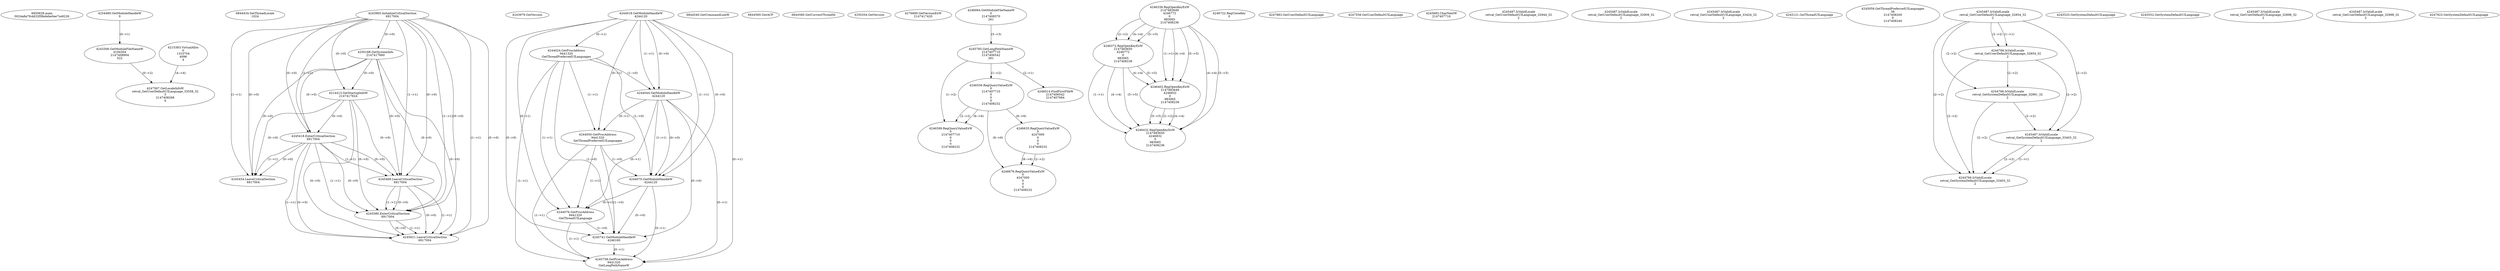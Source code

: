 // Global SCDG with merge call
digraph {
	0 [label="6850628.main
0024a8a7fcdd32f0fedebe0ee7ce9226"]
	1 [label="4254480.GetModuleHandleW
0"]
	2 [label="6844434.SetThreadLocale
1024"]
	3 [label="4243965.InitializeCriticalSection
6917004"]
	4 [label="4243979.GetVersion
"]
	5 [label="4244018.GetModuleHandleW
4244120"]
	6 [label="4244024.GetProcAddress
9441320
GetThreadPreferredUILanguages"]
	5 -> 6 [label="(0-->1)"]
	7 [label="4244044.GetModuleHandleW
4244120"]
	5 -> 7 [label="(1-->1)"]
	5 -> 7 [label="(0-->0)"]
	6 -> 7 [label="(1-->0)"]
	8 [label="4244050.GetProcAddress
9441320
SetThreadPreferredUILanguages"]
	5 -> 8 [label="(0-->1)"]
	6 -> 8 [label="(1-->1)"]
	7 -> 8 [label="(0-->1)"]
	9 [label="4244070.GetModuleHandleW
4244120"]
	5 -> 9 [label="(1-->1)"]
	7 -> 9 [label="(1-->1)"]
	5 -> 9 [label="(0-->0)"]
	6 -> 9 [label="(1-->0)"]
	7 -> 9 [label="(0-->0)"]
	8 -> 9 [label="(1-->0)"]
	10 [label="4244076.GetProcAddress
9441320
GetThreadUILanguage"]
	5 -> 10 [label="(0-->1)"]
	6 -> 10 [label="(1-->1)"]
	7 -> 10 [label="(0-->1)"]
	8 -> 10 [label="(1-->1)"]
	9 -> 10 [label="(0-->1)"]
	11 [label="4250188.GetSystemInfo
2147417660"]
	3 -> 11 [label="(0-->0)"]
	12 [label="6844540.GetCommandLineW
"]
	13 [label="4214413.GetStartupInfoW
2147417624"]
	3 -> 13 [label="(0-->0)"]
	11 -> 13 [label="(0-->0)"]
	14 [label="6844560.GetACP
"]
	15 [label="6844580.GetCurrentThreadId
"]
	16 [label="4250204.GetVersion
"]
	17 [label="4276690.GetVersionExW
2147417420"]
	18 [label="4243306.GetModuleFileNameW
4194304
2147408904
522"]
	1 -> 18 [label="(0-->1)"]
	19 [label="4248064.GetModuleFileNameW
0
2147408370
261"]
	20 [label="4215383.VirtualAlloc
0
1310704
4096
4"]
	21 [label="4246338.RegOpenKeyExW
2147483649
4246772
0
983065
2147408236"]
	22 [label="4246372.RegOpenKeyExW
2147483650
4246772
0
983065
2147408236"]
	21 -> 22 [label="(2-->2)"]
	21 -> 22 [label="(4-->4)"]
	21 -> 22 [label="(5-->5)"]
	23 [label="4246402.RegOpenKeyExW
2147483649
4246832
0
983065
2147408236"]
	21 -> 23 [label="(1-->1)"]
	21 -> 23 [label="(4-->4)"]
	22 -> 23 [label="(4-->4)"]
	21 -> 23 [label="(5-->5)"]
	22 -> 23 [label="(5-->5)"]
	24 [label="4245741.GetModuleHandleW
4246160"]
	5 -> 24 [label="(0-->0)"]
	6 -> 24 [label="(1-->0)"]
	7 -> 24 [label="(0-->0)"]
	8 -> 24 [label="(1-->0)"]
	9 -> 24 [label="(0-->0)"]
	10 -> 24 [label="(1-->0)"]
	25 [label="4245758.GetProcAddress
9441320
GetLongPathNameW"]
	5 -> 25 [label="(0-->1)"]
	6 -> 25 [label="(1-->1)"]
	7 -> 25 [label="(0-->1)"]
	8 -> 25 [label="(1-->1)"]
	9 -> 25 [label="(0-->1)"]
	10 -> 25 [label="(1-->1)"]
	24 -> 25 [label="(0-->1)"]
	26 [label="4245785.GetLongPathNameW
2147407710
2147406542
261"]
	19 -> 26 [label="(3-->3)"]
	27 [label="4246556.RegQueryValueExW
0
2147407710
0
0
0
2147408232"]
	26 -> 27 [label="(1-->2)"]
	28 [label="4246635.RegQueryValueExW
0
4247000
0
0
0
2147408232"]
	27 -> 28 [label="(6-->6)"]
	29 [label="4246722.RegCloseKey
0"]
	30 [label="4247883.GetUserDefaultUILanguage
"]
	31 [label="4245418.EnterCriticalSection
6917004"]
	3 -> 31 [label="(1-->1)"]
	3 -> 31 [label="(0-->0)"]
	11 -> 31 [label="(0-->0)"]
	13 -> 31 [label="(0-->0)"]
	32 [label="4245454.LeaveCriticalSection
6917004"]
	3 -> 32 [label="(1-->1)"]
	31 -> 32 [label="(1-->1)"]
	3 -> 32 [label="(0-->0)"]
	11 -> 32 [label="(0-->0)"]
	13 -> 32 [label="(0-->0)"]
	31 -> 32 [label="(0-->0)"]
	33 [label="4247558.GetUserDefaultUILanguage
"]
	34 [label="4247567.GetLocaleInfoW
retval_GetUserDefaultUILanguage_33558_32
3
2147408268
4"]
	18 -> 34 [label="(0-->2)"]
	20 -> 34 [label="(4-->4)"]
	35 [label="4245683.CharNextW
2147407716"]
	36 [label="4246599.RegQueryValueExW
0
2147407710
0
0
0
2147408232"]
	26 -> 36 [label="(1-->2)"]
	27 -> 36 [label="(2-->2)"]
	27 -> 36 [label="(6-->6)"]
	37 [label="4245469.LeaveCriticalSection
6917004"]
	3 -> 37 [label="(1-->1)"]
	31 -> 37 [label="(1-->1)"]
	3 -> 37 [label="(0-->0)"]
	11 -> 37 [label="(0-->0)"]
	13 -> 37 [label="(0-->0)"]
	31 -> 37 [label="(0-->0)"]
	38 [label="4245487.IsValidLocale
retval_GetUserDefaultUILanguage_32944_32
2"]
	39 [label="4245487.IsValidLocale
retval_GetUserDefaultUILanguage_32909_32
2"]
	40 [label="4246014.FindFirstFileW
2147406542
2147407064"]
	26 -> 40 [label="(2-->1)"]
	41 [label="4245487.IsValidLocale
retval_GetUserDefaultUILanguage_33424_32
2"]
	42 [label="4245121.GetThreadUILanguage
"]
	43 [label="4245059.GetThreadPreferredUILanguages
56
2147408200
0
2147408240"]
	44 [label="4245487.IsValidLocale
retval_GetUserDefaultUILanguage_32854_32
2"]
	45 [label="4244766.IsValidLocale
retval_GetUserDefaultUILanguage_32854_32
2"]
	44 -> 45 [label="(1-->1)"]
	44 -> 45 [label="(2-->2)"]
	46 [label="4245525.GetSystemDefaultUILanguage
"]
	47 [label="4245552.GetSystemDefaultUILanguage
"]
	48 [label="4245487.IsValidLocale
retval_GetUserDefaultUILanguage_32898_32
2"]
	49 [label="4246432.RegOpenKeyExW
2147483650
4246832
0
983065
2147408236"]
	22 -> 49 [label="(1-->1)"]
	23 -> 49 [label="(2-->2)"]
	21 -> 49 [label="(4-->4)"]
	22 -> 49 [label="(4-->4)"]
	23 -> 49 [label="(4-->4)"]
	21 -> 49 [label="(5-->5)"]
	22 -> 49 [label="(5-->5)"]
	23 -> 49 [label="(5-->5)"]
	50 [label="4246676.RegQueryValueExW
0
4247000
0
0
0
2147408232"]
	28 -> 50 [label="(2-->2)"]
	27 -> 50 [label="(6-->6)"]
	28 -> 50 [label="(6-->6)"]
	51 [label="4245487.IsValidLocale
retval_GetUserDefaultUILanguage_32998_32
2"]
	52 [label="4244766.IsValidLocale
retval_GetSystemDefaultUILanguage_32991_32
2"]
	44 -> 52 [label="(2-->2)"]
	45 -> 52 [label="(2-->2)"]
	53 [label="4245580.EnterCriticalSection
6917004"]
	3 -> 53 [label="(1-->1)"]
	31 -> 53 [label="(1-->1)"]
	37 -> 53 [label="(1-->1)"]
	3 -> 53 [label="(0-->0)"]
	11 -> 53 [label="(0-->0)"]
	13 -> 53 [label="(0-->0)"]
	31 -> 53 [label="(0-->0)"]
	37 -> 53 [label="(0-->0)"]
	54 [label="4245621.LeaveCriticalSection
6917004"]
	3 -> 54 [label="(1-->1)"]
	31 -> 54 [label="(1-->1)"]
	37 -> 54 [label="(1-->1)"]
	53 -> 54 [label="(1-->1)"]
	3 -> 54 [label="(0-->0)"]
	11 -> 54 [label="(0-->0)"]
	13 -> 54 [label="(0-->0)"]
	31 -> 54 [label="(0-->0)"]
	37 -> 54 [label="(0-->0)"]
	53 -> 54 [label="(0-->0)"]
	55 [label="4247923.GetSystemDefaultUILanguage
"]
	56 [label="4245487.IsValidLocale
retval_GetSystemDefaultUILanguage_33403_32
2"]
	44 -> 56 [label="(2-->2)"]
	45 -> 56 [label="(2-->2)"]
	52 -> 56 [label="(2-->2)"]
	57 [label="4244766.IsValidLocale
retval_GetSystemDefaultUILanguage_33403_32
2"]
	56 -> 57 [label="(1-->1)"]
	44 -> 57 [label="(2-->2)"]
	45 -> 57 [label="(2-->2)"]
	52 -> 57 [label="(2-->2)"]
	56 -> 57 [label="(2-->2)"]
}
